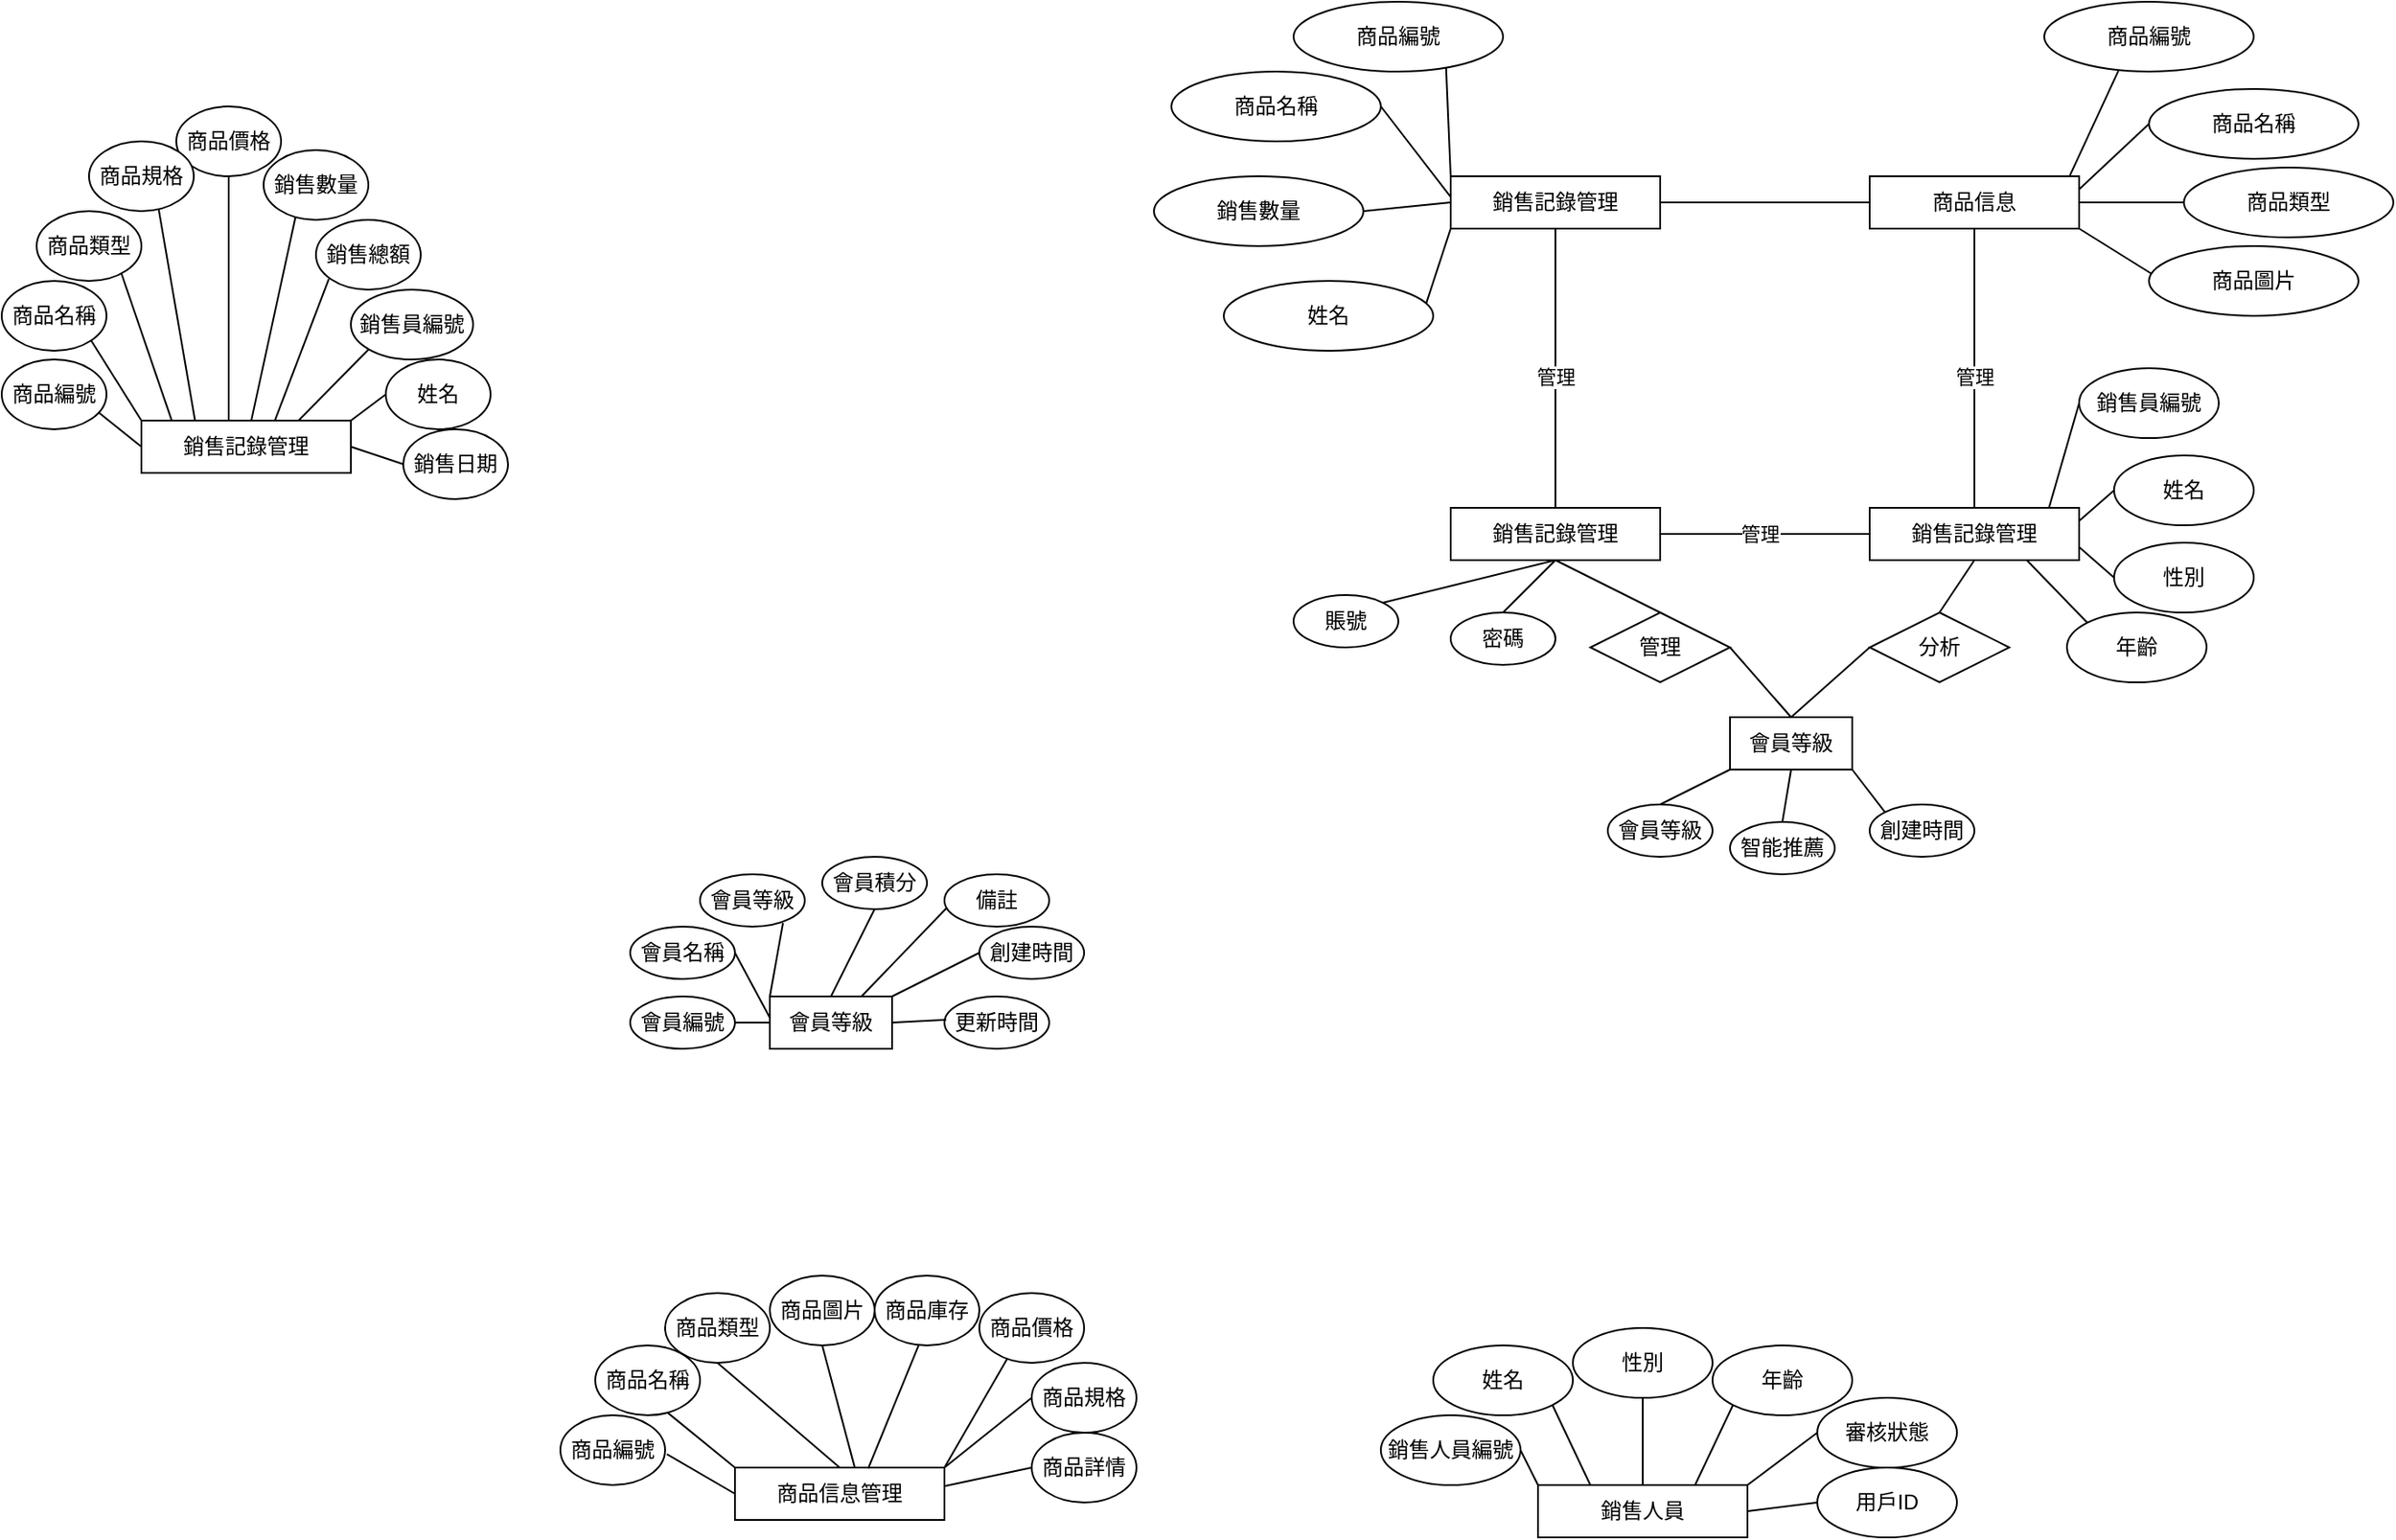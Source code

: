 <mxfile version="22.1.11" type="google">
  <diagram name="第1頁" id="26RgG5cs8kUAEmPFcVmB">
    <mxGraphModel grid="1" page="1" gridSize="10" guides="1" tooltips="1" connect="1" arrows="1" fold="1" pageScale="1" pageWidth="827" pageHeight="1169" math="0" shadow="0">
      <root>
        <mxCell id="0" />
        <mxCell id="1" parent="0" />
        <mxCell id="RxzHx0sFtPPHSch3kArm-1" value="銷售記錄管理" style="rounded=0;whiteSpace=wrap;html=1;" vertex="1" parent="1">
          <mxGeometry x="140" y="170" width="120" height="30" as="geometry" />
        </mxCell>
        <mxCell id="RxzHx0sFtPPHSch3kArm-2" value="" style="endArrow=none;html=1;rounded=0;exitX=0;exitY=0;exitDx=0;exitDy=0;entryX=0.728;entryY=0.944;entryDx=0;entryDy=0;entryPerimeter=0;" edge="1" parent="1" source="RxzHx0sFtPPHSch3kArm-1" target="RxzHx0sFtPPHSch3kArm-6">
          <mxGeometry width="50" height="50" relative="1" as="geometry">
            <mxPoint x="180" y="140" as="sourcePoint" />
            <mxPoint x="230" y="90" as="targetPoint" />
          </mxGeometry>
        </mxCell>
        <mxCell id="RxzHx0sFtPPHSch3kArm-3" value="" style="endArrow=none;html=1;rounded=0;exitX=-0.002;exitY=0.386;exitDx=0;exitDy=0;exitPerimeter=0;entryX=1;entryY=0.5;entryDx=0;entryDy=0;" edge="1" parent="1" source="RxzHx0sFtPPHSch3kArm-1" target="RxzHx0sFtPPHSch3kArm-9">
          <mxGeometry width="50" height="50" relative="1" as="geometry">
            <mxPoint x="-60" y="220" as="sourcePoint" />
            <mxPoint x="-10" y="170" as="targetPoint" />
          </mxGeometry>
        </mxCell>
        <mxCell id="RxzHx0sFtPPHSch3kArm-4" value="" style="endArrow=none;html=1;rounded=0;entryX=0;entryY=1;entryDx=0;entryDy=0;exitX=0.964;exitY=0.346;exitDx=0;exitDy=0;exitPerimeter=0;" edge="1" parent="1" source="RxzHx0sFtPPHSch3kArm-10" target="RxzHx0sFtPPHSch3kArm-1">
          <mxGeometry width="50" height="50" relative="1" as="geometry">
            <mxPoint x="120" y="275" as="sourcePoint" />
            <mxPoint x="170" y="225" as="targetPoint" />
          </mxGeometry>
        </mxCell>
        <mxCell id="RxzHx0sFtPPHSch3kArm-5" value="" style="endArrow=none;html=1;rounded=0;entryX=1;entryY=0.5;entryDx=0;entryDy=0;exitX=0;exitY=0.5;exitDx=0;exitDy=0;" edge="1" parent="1" source="RxzHx0sFtPPHSch3kArm-1" target="RxzHx0sFtPPHSch3kArm-8">
          <mxGeometry width="50" height="50" relative="1" as="geometry">
            <mxPoint x="90" y="360" as="sourcePoint" />
            <mxPoint x="140" y="310" as="targetPoint" />
          </mxGeometry>
        </mxCell>
        <mxCell id="RxzHx0sFtPPHSch3kArm-6" value="商品編號" style="ellipse;whiteSpace=wrap;html=1;" vertex="1" parent="1">
          <mxGeometry x="50" y="70" width="120" height="40" as="geometry" />
        </mxCell>
        <mxCell id="RxzHx0sFtPPHSch3kArm-8" value="銷售數量" style="ellipse;whiteSpace=wrap;html=1;" vertex="1" parent="1">
          <mxGeometry x="-30" y="170" width="120" height="40" as="geometry" />
        </mxCell>
        <mxCell id="RxzHx0sFtPPHSch3kArm-9" value="商品名稱" style="ellipse;whiteSpace=wrap;html=1;" vertex="1" parent="1">
          <mxGeometry x="-20" y="110" width="120" height="40" as="geometry" />
        </mxCell>
        <mxCell id="RxzHx0sFtPPHSch3kArm-10" value="姓名" style="ellipse;whiteSpace=wrap;html=1;" vertex="1" parent="1">
          <mxGeometry x="10" y="230" width="120" height="40" as="geometry" />
        </mxCell>
        <mxCell id="RxzHx0sFtPPHSch3kArm-11" value="" style="endArrow=none;html=1;rounded=0;exitX=1;exitY=0.5;exitDx=0;exitDy=0;entryX=0;entryY=0.5;entryDx=0;entryDy=0;" edge="1" parent="1" source="RxzHx0sFtPPHSch3kArm-1" target="RxzHx0sFtPPHSch3kArm-12">
          <mxGeometry width="50" height="50" relative="1" as="geometry">
            <mxPoint x="270" y="190" as="sourcePoint" />
            <mxPoint x="440" y="185" as="targetPoint" />
          </mxGeometry>
        </mxCell>
        <mxCell id="RxzHx0sFtPPHSch3kArm-12" value="商品信息" style="rounded=0;whiteSpace=wrap;html=1;" vertex="1" parent="1">
          <mxGeometry x="380" y="170" width="120" height="30" as="geometry" />
        </mxCell>
        <mxCell id="RxzHx0sFtPPHSch3kArm-13" value="商品編號" style="ellipse;whiteSpace=wrap;html=1;" vertex="1" parent="1">
          <mxGeometry x="480" y="70" width="120" height="40" as="geometry" />
        </mxCell>
        <mxCell id="RxzHx0sFtPPHSch3kArm-14" value="商品名稱" style="ellipse;whiteSpace=wrap;html=1;" vertex="1" parent="1">
          <mxGeometry x="540" y="120" width="120" height="40" as="geometry" />
        </mxCell>
        <mxCell id="RxzHx0sFtPPHSch3kArm-15" value="" style="endArrow=none;html=1;rounded=0;entryX=0.354;entryY=0.989;entryDx=0;entryDy=0;entryPerimeter=0;exitX=0.956;exitY=-0.015;exitDx=0;exitDy=0;exitPerimeter=0;" edge="1" parent="1" source="RxzHx0sFtPPHSch3kArm-12" target="RxzHx0sFtPPHSch3kArm-13">
          <mxGeometry width="50" height="50" relative="1" as="geometry">
            <mxPoint x="480" y="160" as="sourcePoint" />
            <mxPoint x="530" y="110" as="targetPoint" />
          </mxGeometry>
        </mxCell>
        <mxCell id="RxzHx0sFtPPHSch3kArm-16" value="" style="endArrow=none;html=1;rounded=0;entryX=0;entryY=0.5;entryDx=0;entryDy=0;exitX=1;exitY=0.25;exitDx=0;exitDy=0;" edge="1" parent="1" source="RxzHx0sFtPPHSch3kArm-12" target="RxzHx0sFtPPHSch3kArm-14">
          <mxGeometry width="50" height="50" relative="1" as="geometry">
            <mxPoint x="500" y="230" as="sourcePoint" />
            <mxPoint x="550" y="180" as="targetPoint" />
          </mxGeometry>
        </mxCell>
        <mxCell id="RxzHx0sFtPPHSch3kArm-17" value="商品類型" style="ellipse;whiteSpace=wrap;html=1;" vertex="1" parent="1">
          <mxGeometry x="560" y="165" width="120" height="40" as="geometry" />
        </mxCell>
        <mxCell id="RxzHx0sFtPPHSch3kArm-18" value="" style="endArrow=none;html=1;rounded=0;entryX=0;entryY=0.5;entryDx=0;entryDy=0;exitX=1;exitY=0.5;exitDx=0;exitDy=0;" edge="1" parent="1" source="RxzHx0sFtPPHSch3kArm-12" target="RxzHx0sFtPPHSch3kArm-17">
          <mxGeometry width="50" height="50" relative="1" as="geometry">
            <mxPoint x="480" y="270" as="sourcePoint" />
            <mxPoint x="530" y="220" as="targetPoint" />
          </mxGeometry>
        </mxCell>
        <mxCell id="RxzHx0sFtPPHSch3kArm-19" value="商品圖片" style="ellipse;whiteSpace=wrap;html=1;" vertex="1" parent="1">
          <mxGeometry x="540" y="210" width="120" height="40" as="geometry" />
        </mxCell>
        <mxCell id="RxzHx0sFtPPHSch3kArm-20" value="" style="endArrow=none;html=1;rounded=0;entryX=1;entryY=1;entryDx=0;entryDy=0;exitX=0.014;exitY=0.4;exitDx=0;exitDy=0;exitPerimeter=0;" edge="1" parent="1" source="RxzHx0sFtPPHSch3kArm-19" target="RxzHx0sFtPPHSch3kArm-12">
          <mxGeometry width="50" height="50" relative="1" as="geometry">
            <mxPoint x="450" y="280" as="sourcePoint" />
            <mxPoint x="500" y="230" as="targetPoint" />
          </mxGeometry>
        </mxCell>
        <mxCell id="RxzHx0sFtPPHSch3kArm-21" value="" style="endArrow=none;html=1;rounded=0;entryX=0.5;entryY=1;entryDx=0;entryDy=0;exitX=0.5;exitY=0;exitDx=0;exitDy=0;" edge="1" parent="1" source="RxzHx0sFtPPHSch3kArm-29" target="RxzHx0sFtPPHSch3kArm-1">
          <mxGeometry width="50" height="50" relative="1" as="geometry">
            <mxPoint x="200" y="360" as="sourcePoint" />
            <mxPoint x="230" y="270" as="targetPoint" />
          </mxGeometry>
        </mxCell>
        <mxCell id="RxzHx0sFtPPHSch3kArm-22" value="管理" style="edgeLabel;html=1;align=center;verticalAlign=middle;resizable=0;points=[];" connectable="0" vertex="1" parent="RxzHx0sFtPPHSch3kArm-21">
          <mxGeometry x="-0.054" relative="1" as="geometry">
            <mxPoint as="offset" />
          </mxGeometry>
        </mxCell>
        <mxCell id="RxzHx0sFtPPHSch3kArm-25" value="" style="endArrow=none;html=1;rounded=0;exitX=1;exitY=0.5;exitDx=0;exitDy=0;entryX=0;entryY=0.5;entryDx=0;entryDy=0;" edge="1" parent="1" source="RxzHx0sFtPPHSch3kArm-29" target="RxzHx0sFtPPHSch3kArm-30">
          <mxGeometry width="50" height="50" relative="1" as="geometry">
            <mxPoint x="290" y="390" as="sourcePoint" />
            <mxPoint x="340" y="340" as="targetPoint" />
          </mxGeometry>
        </mxCell>
        <mxCell id="RxzHx0sFtPPHSch3kArm-26" value="管理" style="edgeLabel;html=1;align=center;verticalAlign=middle;resizable=0;points=[];" connectable="0" vertex="1" parent="RxzHx0sFtPPHSch3kArm-25">
          <mxGeometry x="-0.054" relative="1" as="geometry">
            <mxPoint as="offset" />
          </mxGeometry>
        </mxCell>
        <mxCell id="RxzHx0sFtPPHSch3kArm-27" value="" style="endArrow=none;html=1;rounded=0;entryX=0.5;entryY=1;entryDx=0;entryDy=0;exitX=0.5;exitY=0;exitDx=0;exitDy=0;" edge="1" parent="1" source="RxzHx0sFtPPHSch3kArm-30" target="RxzHx0sFtPPHSch3kArm-12">
          <mxGeometry width="50" height="50" relative="1" as="geometry">
            <mxPoint x="440" y="360" as="sourcePoint" />
            <mxPoint x="450" y="225" as="targetPoint" />
          </mxGeometry>
        </mxCell>
        <mxCell id="RxzHx0sFtPPHSch3kArm-28" value="管理" style="edgeLabel;html=1;align=center;verticalAlign=middle;resizable=0;points=[];" connectable="0" vertex="1" parent="RxzHx0sFtPPHSch3kArm-27">
          <mxGeometry x="-0.054" relative="1" as="geometry">
            <mxPoint as="offset" />
          </mxGeometry>
        </mxCell>
        <mxCell id="RxzHx0sFtPPHSch3kArm-29" value="銷售記錄管理" style="rounded=0;whiteSpace=wrap;html=1;" vertex="1" parent="1">
          <mxGeometry x="140" y="360" width="120" height="30" as="geometry" />
        </mxCell>
        <mxCell id="RxzHx0sFtPPHSch3kArm-30" value="銷售記錄管理" style="rounded=0;whiteSpace=wrap;html=1;" vertex="1" parent="1">
          <mxGeometry x="380" y="360" width="120" height="30" as="geometry" />
        </mxCell>
        <mxCell id="RxzHx0sFtPPHSch3kArm-31" value="賬號" style="ellipse;whiteSpace=wrap;html=1;" vertex="1" parent="1">
          <mxGeometry x="50" y="410" width="60" height="30" as="geometry" />
        </mxCell>
        <mxCell id="RxzHx0sFtPPHSch3kArm-32" value="" style="endArrow=none;html=1;rounded=0;entryX=0.5;entryY=1;entryDx=0;entryDy=0;exitX=1;exitY=0;exitDx=0;exitDy=0;" edge="1" parent="1" source="RxzHx0sFtPPHSch3kArm-31" target="RxzHx0sFtPPHSch3kArm-29">
          <mxGeometry width="50" height="50" relative="1" as="geometry">
            <mxPoint x="50" y="430" as="sourcePoint" />
            <mxPoint x="100" y="380" as="targetPoint" />
          </mxGeometry>
        </mxCell>
        <mxCell id="RxzHx0sFtPPHSch3kArm-33" value="密碼" style="ellipse;whiteSpace=wrap;html=1;" vertex="1" parent="1">
          <mxGeometry x="140" y="420" width="60" height="30" as="geometry" />
        </mxCell>
        <mxCell id="RxzHx0sFtPPHSch3kArm-34" value="" style="endArrow=none;html=1;rounded=0;entryX=0.5;entryY=1;entryDx=0;entryDy=0;exitX=0.5;exitY=0;exitDx=0;exitDy=0;" edge="1" parent="1" source="RxzHx0sFtPPHSch3kArm-33" target="RxzHx0sFtPPHSch3kArm-29">
          <mxGeometry width="50" height="50" relative="1" as="geometry">
            <mxPoint x="70" y="510" as="sourcePoint" />
            <mxPoint x="120" y="460" as="targetPoint" />
          </mxGeometry>
        </mxCell>
        <mxCell id="RxzHx0sFtPPHSch3kArm-35" value="管理" style="rhombus;whiteSpace=wrap;html=1;" vertex="1" parent="1">
          <mxGeometry x="220" y="420" width="80" height="40" as="geometry" />
        </mxCell>
        <mxCell id="RxzHx0sFtPPHSch3kArm-36" value="" style="endArrow=none;html=1;rounded=0;entryX=0.5;entryY=1;entryDx=0;entryDy=0;exitX=0.5;exitY=0;exitDx=0;exitDy=0;" edge="1" parent="1" source="RxzHx0sFtPPHSch3kArm-35" target="RxzHx0sFtPPHSch3kArm-29">
          <mxGeometry width="50" height="50" relative="1" as="geometry">
            <mxPoint x="300" y="480" as="sourcePoint" />
            <mxPoint x="350" y="430" as="targetPoint" />
          </mxGeometry>
        </mxCell>
        <mxCell id="RxzHx0sFtPPHSch3kArm-37" value="分析" style="rhombus;whiteSpace=wrap;html=1;" vertex="1" parent="1">
          <mxGeometry x="380" y="420" width="80" height="40" as="geometry" />
        </mxCell>
        <mxCell id="RxzHx0sFtPPHSch3kArm-38" value="銷售員編號" style="ellipse;whiteSpace=wrap;html=1;" vertex="1" parent="1">
          <mxGeometry x="500" y="280" width="80" height="40" as="geometry" />
        </mxCell>
        <mxCell id="RxzHx0sFtPPHSch3kArm-39" value="姓名" style="ellipse;whiteSpace=wrap;html=1;" vertex="1" parent="1">
          <mxGeometry x="520" y="330" width="80" height="40" as="geometry" />
        </mxCell>
        <mxCell id="RxzHx0sFtPPHSch3kArm-40" value="性別" style="ellipse;whiteSpace=wrap;html=1;" vertex="1" parent="1">
          <mxGeometry x="520" y="380" width="80" height="40" as="geometry" />
        </mxCell>
        <mxCell id="RxzHx0sFtPPHSch3kArm-41" value="年齡" style="ellipse;whiteSpace=wrap;html=1;" vertex="1" parent="1">
          <mxGeometry x="493" y="420" width="80" height="40" as="geometry" />
        </mxCell>
        <mxCell id="RxzHx0sFtPPHSch3kArm-42" value="" style="endArrow=none;html=1;rounded=0;entryX=0;entryY=0.5;entryDx=0;entryDy=0;exitX=0.857;exitY=-0.014;exitDx=0;exitDy=0;exitPerimeter=0;" edge="1" parent="1" source="RxzHx0sFtPPHSch3kArm-30" target="RxzHx0sFtPPHSch3kArm-38">
          <mxGeometry width="50" height="50" relative="1" as="geometry">
            <mxPoint x="450" y="380" as="sourcePoint" />
            <mxPoint x="500" y="330" as="targetPoint" />
          </mxGeometry>
        </mxCell>
        <mxCell id="RxzHx0sFtPPHSch3kArm-43" value="" style="endArrow=none;html=1;rounded=0;entryX=0;entryY=0.5;entryDx=0;entryDy=0;exitX=1;exitY=0.25;exitDx=0;exitDy=0;" edge="1" parent="1" source="RxzHx0sFtPPHSch3kArm-30" target="RxzHx0sFtPPHSch3kArm-39">
          <mxGeometry width="50" height="50" relative="1" as="geometry">
            <mxPoint x="440" y="370" as="sourcePoint" />
            <mxPoint x="490" y="320" as="targetPoint" />
          </mxGeometry>
        </mxCell>
        <mxCell id="RxzHx0sFtPPHSch3kArm-44" value="" style="endArrow=none;html=1;rounded=0;entryX=1;entryY=0.75;entryDx=0;entryDy=0;exitX=0;exitY=0.5;exitDx=0;exitDy=0;" edge="1" parent="1" source="RxzHx0sFtPPHSch3kArm-40" target="RxzHx0sFtPPHSch3kArm-30">
          <mxGeometry width="50" height="50" relative="1" as="geometry">
            <mxPoint x="460" y="440" as="sourcePoint" />
            <mxPoint x="510" y="390" as="targetPoint" />
          </mxGeometry>
        </mxCell>
        <mxCell id="RxzHx0sFtPPHSch3kArm-45" value="" style="endArrow=none;html=1;rounded=0;entryX=0.75;entryY=1;entryDx=0;entryDy=0;exitX=0;exitY=0;exitDx=0;exitDy=0;" edge="1" parent="1" source="RxzHx0sFtPPHSch3kArm-41" target="RxzHx0sFtPPHSch3kArm-30">
          <mxGeometry width="50" height="50" relative="1" as="geometry">
            <mxPoint x="420" y="510" as="sourcePoint" />
            <mxPoint x="470" y="460" as="targetPoint" />
          </mxGeometry>
        </mxCell>
        <mxCell id="RxzHx0sFtPPHSch3kArm-46" value="" style="endArrow=none;html=1;rounded=0;entryX=0.5;entryY=1;entryDx=0;entryDy=0;exitX=0.5;exitY=0;exitDx=0;exitDy=0;" edge="1" parent="1" source="RxzHx0sFtPPHSch3kArm-37" target="RxzHx0sFtPPHSch3kArm-30">
          <mxGeometry width="50" height="50" relative="1" as="geometry">
            <mxPoint x="390" y="450" as="sourcePoint" />
            <mxPoint x="440" y="400" as="targetPoint" />
          </mxGeometry>
        </mxCell>
        <mxCell id="RxzHx0sFtPPHSch3kArm-47" value="會員等級" style="rounded=0;whiteSpace=wrap;html=1;" vertex="1" parent="1">
          <mxGeometry x="300" y="480" width="70" height="30" as="geometry" />
        </mxCell>
        <mxCell id="RxzHx0sFtPPHSch3kArm-48" value="" style="endArrow=none;html=1;rounded=0;exitX=0.5;exitY=0;exitDx=0;exitDy=0;" edge="1" parent="1" source="RxzHx0sFtPPHSch3kArm-47">
          <mxGeometry width="50" height="50" relative="1" as="geometry">
            <mxPoint x="330" y="490" as="sourcePoint" />
            <mxPoint x="380" y="440" as="targetPoint" />
          </mxGeometry>
        </mxCell>
        <mxCell id="RxzHx0sFtPPHSch3kArm-49" value="" style="endArrow=none;html=1;rounded=0;entryX=1;entryY=0.5;entryDx=0;entryDy=0;exitX=0.5;exitY=0;exitDx=0;exitDy=0;" edge="1" parent="1" source="RxzHx0sFtPPHSch3kArm-47" target="RxzHx0sFtPPHSch3kArm-35">
          <mxGeometry width="50" height="50" relative="1" as="geometry">
            <mxPoint x="340" y="500" as="sourcePoint" />
            <mxPoint x="390" y="450" as="targetPoint" />
          </mxGeometry>
        </mxCell>
        <mxCell id="RxzHx0sFtPPHSch3kArm-50" value="會員等級" style="ellipse;whiteSpace=wrap;html=1;" vertex="1" parent="1">
          <mxGeometry x="230" y="530" width="60" height="30" as="geometry" />
        </mxCell>
        <mxCell id="RxzHx0sFtPPHSch3kArm-51" value="智能推薦" style="ellipse;whiteSpace=wrap;html=1;" vertex="1" parent="1">
          <mxGeometry x="300" y="540" width="60" height="30" as="geometry" />
        </mxCell>
        <mxCell id="RxzHx0sFtPPHSch3kArm-52" value="創建時間" style="ellipse;whiteSpace=wrap;html=1;" vertex="1" parent="1">
          <mxGeometry x="380" y="530" width="60" height="30" as="geometry" />
        </mxCell>
        <mxCell id="RxzHx0sFtPPHSch3kArm-53" value="" style="endArrow=none;html=1;rounded=0;entryX=0;entryY=1;entryDx=0;entryDy=0;exitX=0.5;exitY=0;exitDx=0;exitDy=0;" edge="1" parent="1" source="RxzHx0sFtPPHSch3kArm-50" target="RxzHx0sFtPPHSch3kArm-47">
          <mxGeometry width="50" height="50" relative="1" as="geometry">
            <mxPoint x="220" y="560" as="sourcePoint" />
            <mxPoint x="270" y="510" as="targetPoint" />
          </mxGeometry>
        </mxCell>
        <mxCell id="RxzHx0sFtPPHSch3kArm-54" value="" style="endArrow=none;html=1;rounded=0;entryX=0.5;entryY=1;entryDx=0;entryDy=0;exitX=0.5;exitY=0;exitDx=0;exitDy=0;" edge="1" parent="1" source="RxzHx0sFtPPHSch3kArm-51" target="RxzHx0sFtPPHSch3kArm-47">
          <mxGeometry width="50" height="50" relative="1" as="geometry">
            <mxPoint x="100" y="590" as="sourcePoint" />
            <mxPoint x="150" y="540" as="targetPoint" />
          </mxGeometry>
        </mxCell>
        <mxCell id="RxzHx0sFtPPHSch3kArm-55" value="" style="endArrow=none;html=1;rounded=0;entryX=1;entryY=1;entryDx=0;entryDy=0;exitX=0;exitY=0;exitDx=0;exitDy=0;" edge="1" parent="1" source="RxzHx0sFtPPHSch3kArm-52" target="RxzHx0sFtPPHSch3kArm-47">
          <mxGeometry width="50" height="50" relative="1" as="geometry">
            <mxPoint x="380" y="620" as="sourcePoint" />
            <mxPoint x="430" y="570" as="targetPoint" />
          </mxGeometry>
        </mxCell>
        <mxCell id="RxzHx0sFtPPHSch3kArm-56" value="銷售人員" style="rounded=0;whiteSpace=wrap;html=1;" vertex="1" parent="1">
          <mxGeometry x="190" y="920" width="120" height="30" as="geometry" />
        </mxCell>
        <mxCell id="RxzHx0sFtPPHSch3kArm-58" value="姓名" style="ellipse;whiteSpace=wrap;html=1;" vertex="1" parent="1">
          <mxGeometry x="130" y="840" width="80" height="40" as="geometry" />
        </mxCell>
        <mxCell id="RxzHx0sFtPPHSch3kArm-59" value="性別" style="ellipse;whiteSpace=wrap;html=1;" vertex="1" parent="1">
          <mxGeometry x="210" y="830" width="80" height="40" as="geometry" />
        </mxCell>
        <mxCell id="RxzHx0sFtPPHSch3kArm-60" value="年齡" style="ellipse;whiteSpace=wrap;html=1;" vertex="1" parent="1">
          <mxGeometry x="290" y="840" width="80" height="40" as="geometry" />
        </mxCell>
        <mxCell id="RxzHx0sFtPPHSch3kArm-61" value="銷售人員編號" style="ellipse;whiteSpace=wrap;html=1;" vertex="1" parent="1">
          <mxGeometry x="100" y="880" width="80" height="40" as="geometry" />
        </mxCell>
        <mxCell id="RxzHx0sFtPPHSch3kArm-62" value="審核狀態" style="ellipse;whiteSpace=wrap;html=1;" vertex="1" parent="1">
          <mxGeometry x="350" y="870" width="80" height="40" as="geometry" />
        </mxCell>
        <mxCell id="RxzHx0sFtPPHSch3kArm-63" value="用戶ID" style="ellipse;whiteSpace=wrap;html=1;" vertex="1" parent="1">
          <mxGeometry x="350" y="910" width="80" height="40" as="geometry" />
        </mxCell>
        <mxCell id="RxzHx0sFtPPHSch3kArm-64" value="" style="endArrow=none;html=1;rounded=0;entryX=1;entryY=0.5;entryDx=0;entryDy=0;exitX=0;exitY=0;exitDx=0;exitDy=0;" edge="1" parent="1" source="RxzHx0sFtPPHSch3kArm-56" target="RxzHx0sFtPPHSch3kArm-61">
          <mxGeometry width="50" height="50" relative="1" as="geometry">
            <mxPoint x="120" y="1020" as="sourcePoint" />
            <mxPoint x="170" y="970" as="targetPoint" />
          </mxGeometry>
        </mxCell>
        <mxCell id="RxzHx0sFtPPHSch3kArm-65" value="" style="endArrow=none;html=1;rounded=0;entryX=1;entryY=1;entryDx=0;entryDy=0;exitX=0.25;exitY=0;exitDx=0;exitDy=0;" edge="1" parent="1" source="RxzHx0sFtPPHSch3kArm-56" target="RxzHx0sFtPPHSch3kArm-58">
          <mxGeometry width="50" height="50" relative="1" as="geometry">
            <mxPoint x="130" y="1010" as="sourcePoint" />
            <mxPoint x="180" y="960" as="targetPoint" />
          </mxGeometry>
        </mxCell>
        <mxCell id="RxzHx0sFtPPHSch3kArm-66" value="" style="endArrow=none;html=1;rounded=0;entryX=0.5;entryY=1;entryDx=0;entryDy=0;exitX=0.5;exitY=0;exitDx=0;exitDy=0;" edge="1" parent="1" source="RxzHx0sFtPPHSch3kArm-56" target="RxzHx0sFtPPHSch3kArm-59">
          <mxGeometry width="50" height="50" relative="1" as="geometry">
            <mxPoint x="120" y="1030" as="sourcePoint" />
            <mxPoint x="170" y="980" as="targetPoint" />
          </mxGeometry>
        </mxCell>
        <mxCell id="RxzHx0sFtPPHSch3kArm-67" value="" style="endArrow=none;html=1;rounded=0;entryX=0;entryY=1;entryDx=0;entryDy=0;exitX=0.75;exitY=0;exitDx=0;exitDy=0;" edge="1" parent="1" source="RxzHx0sFtPPHSch3kArm-56" target="RxzHx0sFtPPHSch3kArm-60">
          <mxGeometry width="50" height="50" relative="1" as="geometry">
            <mxPoint x="170" y="1050" as="sourcePoint" />
            <mxPoint x="220" y="1000" as="targetPoint" />
          </mxGeometry>
        </mxCell>
        <mxCell id="RxzHx0sFtPPHSch3kArm-68" value="" style="endArrow=none;html=1;rounded=0;entryX=0;entryY=0.5;entryDx=0;entryDy=0;entryPerimeter=0;exitX=1;exitY=0;exitDx=0;exitDy=0;" edge="1" parent="1" source="RxzHx0sFtPPHSch3kArm-56" target="RxzHx0sFtPPHSch3kArm-62">
          <mxGeometry width="50" height="50" relative="1" as="geometry">
            <mxPoint x="260" y="1040" as="sourcePoint" />
            <mxPoint x="310" y="990" as="targetPoint" />
          </mxGeometry>
        </mxCell>
        <mxCell id="RxzHx0sFtPPHSch3kArm-69" value="" style="endArrow=none;html=1;rounded=0;entryX=0;entryY=0.5;entryDx=0;entryDy=0;exitX=1;exitY=0.5;exitDx=0;exitDy=0;" edge="1" parent="1" source="RxzHx0sFtPPHSch3kArm-56" target="RxzHx0sFtPPHSch3kArm-63">
          <mxGeometry width="50" height="50" relative="1" as="geometry">
            <mxPoint x="260" y="1040" as="sourcePoint" />
            <mxPoint x="310" y="990" as="targetPoint" />
          </mxGeometry>
        </mxCell>
        <mxCell id="RxzHx0sFtPPHSch3kArm-70" value="商品信息管理" style="rounded=0;whiteSpace=wrap;html=1;" vertex="1" parent="1">
          <mxGeometry x="-270" y="910" width="120" height="30" as="geometry" />
        </mxCell>
        <mxCell id="RxzHx0sFtPPHSch3kArm-77" value="" style="endArrow=none;html=1;rounded=0;entryX=0.686;entryY=0.958;entryDx=0;entryDy=0;exitX=0;exitY=0;exitDx=0;exitDy=0;entryPerimeter=0;" edge="1" parent="1" source="RxzHx0sFtPPHSch3kArm-70" target="RxzHx0sFtPPHSch3kArm-84">
          <mxGeometry width="50" height="50" relative="1" as="geometry">
            <mxPoint x="-340" y="1010" as="sourcePoint" />
            <mxPoint x="-280.0" y="890" as="targetPoint" />
          </mxGeometry>
        </mxCell>
        <mxCell id="RxzHx0sFtPPHSch3kArm-78" value="" style="endArrow=none;html=1;rounded=0;entryX=1.017;entryY=0.558;entryDx=0;entryDy=0;exitX=0;exitY=0.5;exitDx=0;exitDy=0;entryPerimeter=0;" edge="1" parent="1" source="RxzHx0sFtPPHSch3kArm-70" target="RxzHx0sFtPPHSch3kArm-83">
          <mxGeometry width="50" height="50" relative="1" as="geometry">
            <mxPoint x="-330" y="1000" as="sourcePoint" />
            <mxPoint x="-261.716" y="864.142" as="targetPoint" />
          </mxGeometry>
        </mxCell>
        <mxCell id="RxzHx0sFtPPHSch3kArm-79" value="" style="endArrow=none;html=1;rounded=0;entryX=0.5;entryY=1;entryDx=0;entryDy=0;exitX=0.5;exitY=0;exitDx=0;exitDy=0;" edge="1" parent="1" source="RxzHx0sFtPPHSch3kArm-70" target="RxzHx0sFtPPHSch3kArm-85">
          <mxGeometry width="50" height="50" relative="1" as="geometry">
            <mxPoint x="-340" y="1020" as="sourcePoint" />
            <mxPoint x="-210.0" y="860" as="targetPoint" />
          </mxGeometry>
        </mxCell>
        <mxCell id="RxzHx0sFtPPHSch3kArm-80" value="" style="endArrow=none;html=1;rounded=0;entryX=0.5;entryY=1;entryDx=0;entryDy=0;exitX=0.572;exitY=0.002;exitDx=0;exitDy=0;exitPerimeter=0;" edge="1" parent="1" source="RxzHx0sFtPPHSch3kArm-70" target="RxzHx0sFtPPHSch3kArm-86">
          <mxGeometry width="50" height="50" relative="1" as="geometry">
            <mxPoint x="-290" y="1040" as="sourcePoint" />
            <mxPoint x="-158.284" y="864.142" as="targetPoint" />
          </mxGeometry>
        </mxCell>
        <mxCell id="RxzHx0sFtPPHSch3kArm-81" value="" style="endArrow=none;html=1;rounded=0;entryX=0.271;entryY=0.927;entryDx=0;entryDy=0;entryPerimeter=0;exitX=1;exitY=0;exitDx=0;exitDy=0;" edge="1" parent="1" source="RxzHx0sFtPPHSch3kArm-70" target="RxzHx0sFtPPHSch3kArm-88">
          <mxGeometry width="50" height="50" relative="1" as="geometry">
            <mxPoint x="-200" y="1030" as="sourcePoint" />
            <mxPoint x="-110.0" y="880" as="targetPoint" />
          </mxGeometry>
        </mxCell>
        <mxCell id="RxzHx0sFtPPHSch3kArm-82" value="" style="endArrow=none;html=1;rounded=0;entryX=0;entryY=0.5;entryDx=0;entryDy=0;" edge="1" parent="1" target="RxzHx0sFtPPHSch3kArm-92">
          <mxGeometry width="50" height="50" relative="1" as="geometry">
            <mxPoint x="-150" y="910" as="sourcePoint" />
            <mxPoint x="-110.0" y="920" as="targetPoint" />
          </mxGeometry>
        </mxCell>
        <mxCell id="RxzHx0sFtPPHSch3kArm-83" value="商品編號" style="ellipse;whiteSpace=wrap;html=1;" vertex="1" parent="1">
          <mxGeometry x="-370" y="880" width="60" height="40" as="geometry" />
        </mxCell>
        <mxCell id="RxzHx0sFtPPHSch3kArm-84" value="商品名稱" style="ellipse;whiteSpace=wrap;html=1;" vertex="1" parent="1">
          <mxGeometry x="-350" y="840" width="60" height="40" as="geometry" />
        </mxCell>
        <mxCell id="RxzHx0sFtPPHSch3kArm-85" value="商品類型" style="ellipse;whiteSpace=wrap;html=1;" vertex="1" parent="1">
          <mxGeometry x="-310" y="810" width="60" height="40" as="geometry" />
        </mxCell>
        <mxCell id="RxzHx0sFtPPHSch3kArm-86" value="商品圖片" style="ellipse;whiteSpace=wrap;html=1;" vertex="1" parent="1">
          <mxGeometry x="-250" y="800" width="60" height="40" as="geometry" />
        </mxCell>
        <mxCell id="RxzHx0sFtPPHSch3kArm-87" value="商品庫存" style="ellipse;whiteSpace=wrap;html=1;" vertex="1" parent="1">
          <mxGeometry x="-190" y="800" width="60" height="40" as="geometry" />
        </mxCell>
        <mxCell id="RxzHx0sFtPPHSch3kArm-88" value="商品價格" style="ellipse;whiteSpace=wrap;html=1;" vertex="1" parent="1">
          <mxGeometry x="-130" y="810" width="60" height="40" as="geometry" />
        </mxCell>
        <mxCell id="RxzHx0sFtPPHSch3kArm-89" value="商品詳情" style="ellipse;whiteSpace=wrap;html=1;" vertex="1" parent="1">
          <mxGeometry x="-100" y="890" width="60" height="40" as="geometry" />
        </mxCell>
        <mxCell id="RxzHx0sFtPPHSch3kArm-91" value="" style="endArrow=none;html=1;rounded=0;exitX=0.636;exitY=0.019;exitDx=0;exitDy=0;exitPerimeter=0;entryX=0.422;entryY=0.991;entryDx=0;entryDy=0;entryPerimeter=0;" edge="1" parent="1" source="RxzHx0sFtPPHSch3kArm-70" target="RxzHx0sFtPPHSch3kArm-87">
          <mxGeometry width="50" height="50" relative="1" as="geometry">
            <mxPoint x="-180" y="905" as="sourcePoint" />
            <mxPoint x="-160" y="850" as="targetPoint" />
          </mxGeometry>
        </mxCell>
        <mxCell id="RxzHx0sFtPPHSch3kArm-92" value="商品規格" style="ellipse;whiteSpace=wrap;html=1;" vertex="1" parent="1">
          <mxGeometry x="-100" y="850" width="60" height="40" as="geometry" />
        </mxCell>
        <mxCell id="RxzHx0sFtPPHSch3kArm-93" value="" style="endArrow=none;html=1;rounded=0;entryX=0;entryY=0.5;entryDx=0;entryDy=0;exitX=1;exitY=0.353;exitDx=0;exitDy=0;exitPerimeter=0;" edge="1" parent="1" source="RxzHx0sFtPPHSch3kArm-70" target="RxzHx0sFtPPHSch3kArm-89">
          <mxGeometry width="50" height="50" relative="1" as="geometry">
            <mxPoint x="-140" y="920" as="sourcePoint" />
            <mxPoint x="-90" y="880" as="targetPoint" />
          </mxGeometry>
        </mxCell>
        <mxCell id="RxzHx0sFtPPHSch3kArm-94" value="會員等級" style="rounded=0;whiteSpace=wrap;html=1;" vertex="1" parent="1">
          <mxGeometry x="-250" y="640" width="70" height="30" as="geometry" />
        </mxCell>
        <mxCell id="RxzHx0sFtPPHSch3kArm-97" value="會員等級" style="ellipse;whiteSpace=wrap;html=1;" vertex="1" parent="1">
          <mxGeometry x="-290" y="570" width="60" height="30" as="geometry" />
        </mxCell>
        <mxCell id="RxzHx0sFtPPHSch3kArm-99" value="會員名稱" style="ellipse;whiteSpace=wrap;html=1;" vertex="1" parent="1">
          <mxGeometry x="-330" y="600" width="60" height="30" as="geometry" />
        </mxCell>
        <mxCell id="RxzHx0sFtPPHSch3kArm-100" value="會員編號" style="ellipse;whiteSpace=wrap;html=1;" vertex="1" parent="1">
          <mxGeometry x="-330" y="640" width="60" height="30" as="geometry" />
        </mxCell>
        <mxCell id="RxzHx0sFtPPHSch3kArm-102" value="會員積分" style="ellipse;whiteSpace=wrap;html=1;" vertex="1" parent="1">
          <mxGeometry x="-220" y="560" width="60" height="30" as="geometry" />
        </mxCell>
        <mxCell id="RxzHx0sFtPPHSch3kArm-103" value="備註" style="ellipse;whiteSpace=wrap;html=1;" vertex="1" parent="1">
          <mxGeometry x="-150" y="570" width="60" height="30" as="geometry" />
        </mxCell>
        <mxCell id="RxzHx0sFtPPHSch3kArm-105" value="創建時間" style="ellipse;whiteSpace=wrap;html=1;" vertex="1" parent="1">
          <mxGeometry x="-130" y="600" width="60" height="30" as="geometry" />
        </mxCell>
        <mxCell id="RxzHx0sFtPPHSch3kArm-106" value="更新時間" style="ellipse;whiteSpace=wrap;html=1;" vertex="1" parent="1">
          <mxGeometry x="-150" y="640" width="60" height="30" as="geometry" />
        </mxCell>
        <mxCell id="RxzHx0sFtPPHSch3kArm-107" value="" style="endArrow=none;html=1;rounded=0;exitX=0.003;exitY=0.421;exitDx=0;exitDy=0;exitPerimeter=0;entryX=1;entryY=0.5;entryDx=0;entryDy=0;" edge="1" parent="1" source="RxzHx0sFtPPHSch3kArm-94" target="RxzHx0sFtPPHSch3kArm-99">
          <mxGeometry width="50" height="50" relative="1" as="geometry">
            <mxPoint x="-150" y="620" as="sourcePoint" />
            <mxPoint x="-100" y="570" as="targetPoint" />
          </mxGeometry>
        </mxCell>
        <mxCell id="RxzHx0sFtPPHSch3kArm-108" value="" style="endArrow=none;html=1;rounded=0;entryX=0;entryY=0.5;entryDx=0;entryDy=0;exitX=1;exitY=0.5;exitDx=0;exitDy=0;" edge="1" parent="1" source="RxzHx0sFtPPHSch3kArm-100" target="RxzHx0sFtPPHSch3kArm-94">
          <mxGeometry width="50" height="50" relative="1" as="geometry">
            <mxPoint x="-420" y="710" as="sourcePoint" />
            <mxPoint x="-370" y="660" as="targetPoint" />
          </mxGeometry>
        </mxCell>
        <mxCell id="RxzHx0sFtPPHSch3kArm-109" value="" style="endArrow=none;html=1;rounded=0;entryX=0.792;entryY=0.931;entryDx=0;entryDy=0;entryPerimeter=0;exitX=0;exitY=0;exitDx=0;exitDy=0;" edge="1" parent="1" source="RxzHx0sFtPPHSch3kArm-94" target="RxzHx0sFtPPHSch3kArm-97">
          <mxGeometry width="50" height="50" relative="1" as="geometry">
            <mxPoint x="-300" y="730" as="sourcePoint" />
            <mxPoint x="-250" y="680" as="targetPoint" />
          </mxGeometry>
        </mxCell>
        <mxCell id="RxzHx0sFtPPHSch3kArm-110" value="" style="endArrow=none;html=1;rounded=0;entryX=0.5;entryY=1;entryDx=0;entryDy=0;exitX=0.5;exitY=0;exitDx=0;exitDy=0;" edge="1" parent="1" source="RxzHx0sFtPPHSch3kArm-94" target="RxzHx0sFtPPHSch3kArm-102">
          <mxGeometry width="50" height="50" relative="1" as="geometry">
            <mxPoint x="-230" y="650" as="sourcePoint" />
            <mxPoint x="-180" y="600" as="targetPoint" />
          </mxGeometry>
        </mxCell>
        <mxCell id="RxzHx0sFtPPHSch3kArm-111" value="" style="endArrow=none;html=1;rounded=0;entryX=0.024;entryY=0.637;entryDx=0;entryDy=0;entryPerimeter=0;exitX=0.75;exitY=0;exitDx=0;exitDy=0;" edge="1" parent="1" source="RxzHx0sFtPPHSch3kArm-94" target="RxzHx0sFtPPHSch3kArm-103">
          <mxGeometry width="50" height="50" relative="1" as="geometry">
            <mxPoint x="-200" y="650" as="sourcePoint" />
            <mxPoint x="-150" y="600" as="targetPoint" />
          </mxGeometry>
        </mxCell>
        <mxCell id="RxzHx0sFtPPHSch3kArm-112" value="" style="endArrow=none;html=1;rounded=0;entryX=0.017;entryY=0.447;entryDx=0;entryDy=0;entryPerimeter=0;exitX=1;exitY=0.5;exitDx=0;exitDy=0;" edge="1" parent="1" source="RxzHx0sFtPPHSch3kArm-94" target="RxzHx0sFtPPHSch3kArm-106">
          <mxGeometry width="50" height="50" relative="1" as="geometry">
            <mxPoint x="-200" y="710" as="sourcePoint" />
            <mxPoint x="-150" y="660" as="targetPoint" />
          </mxGeometry>
        </mxCell>
        <mxCell id="RxzHx0sFtPPHSch3kArm-113" value="" style="endArrow=none;html=1;rounded=0;entryX=0;entryY=0.5;entryDx=0;entryDy=0;exitX=1;exitY=0;exitDx=0;exitDy=0;" edge="1" parent="1" source="RxzHx0sFtPPHSch3kArm-94" target="RxzHx0sFtPPHSch3kArm-105">
          <mxGeometry width="50" height="50" relative="1" as="geometry">
            <mxPoint x="-200" y="720" as="sourcePoint" />
            <mxPoint x="-150" y="670" as="targetPoint" />
          </mxGeometry>
        </mxCell>
        <mxCell id="RxzHx0sFtPPHSch3kArm-114" value="銷售記錄管理" style="rounded=0;whiteSpace=wrap;html=1;" vertex="1" parent="1">
          <mxGeometry x="-610" y="310" width="120" height="30" as="geometry" />
        </mxCell>
        <mxCell id="RxzHx0sFtPPHSch3kArm-121" value="姓名" style="ellipse;whiteSpace=wrap;html=1;" vertex="1" parent="1">
          <mxGeometry x="-470" y="275" width="60" height="40" as="geometry" />
        </mxCell>
        <mxCell id="RxzHx0sFtPPHSch3kArm-122" value="銷售員編號" style="ellipse;whiteSpace=wrap;html=1;" vertex="1" parent="1">
          <mxGeometry x="-490" y="235" width="70" height="40" as="geometry" />
        </mxCell>
        <mxCell id="RxzHx0sFtPPHSch3kArm-123" value="商品編號" style="ellipse;whiteSpace=wrap;html=1;" vertex="1" parent="1">
          <mxGeometry x="-690" y="275" width="60" height="40" as="geometry" />
        </mxCell>
        <mxCell id="RxzHx0sFtPPHSch3kArm-124" value="商品名稱" style="ellipse;whiteSpace=wrap;html=1;" vertex="1" parent="1">
          <mxGeometry x="-690" y="230" width="60" height="40" as="geometry" />
        </mxCell>
        <mxCell id="RxzHx0sFtPPHSch3kArm-125" value="商品類型" style="ellipse;whiteSpace=wrap;html=1;" vertex="1" parent="1">
          <mxGeometry x="-670" y="190" width="60" height="40" as="geometry" />
        </mxCell>
        <mxCell id="RxzHx0sFtPPHSch3kArm-126" value="商品價格" style="ellipse;whiteSpace=wrap;html=1;" vertex="1" parent="1">
          <mxGeometry x="-590" y="130" width="60" height="40" as="geometry" />
        </mxCell>
        <mxCell id="RxzHx0sFtPPHSch3kArm-127" value="商品規格" style="ellipse;whiteSpace=wrap;html=1;" vertex="1" parent="1">
          <mxGeometry x="-640" y="150" width="60" height="40" as="geometry" />
        </mxCell>
        <mxCell id="RxzHx0sFtPPHSch3kArm-128" value="銷售日期" style="ellipse;whiteSpace=wrap;html=1;" vertex="1" parent="1">
          <mxGeometry x="-460" y="315" width="60" height="40" as="geometry" />
        </mxCell>
        <mxCell id="RxzHx0sFtPPHSch3kArm-129" value="銷售總額" style="ellipse;whiteSpace=wrap;html=1;" vertex="1" parent="1">
          <mxGeometry x="-510" y="195" width="60" height="40" as="geometry" />
        </mxCell>
        <mxCell id="RxzHx0sFtPPHSch3kArm-130" value="銷售數量" style="ellipse;whiteSpace=wrap;html=1;" vertex="1" parent="1">
          <mxGeometry x="-540" y="155" width="60" height="40" as="geometry" />
        </mxCell>
        <mxCell id="RxzHx0sFtPPHSch3kArm-131" value="" style="endArrow=none;html=1;rounded=0;exitX=0;exitY=0.5;exitDx=0;exitDy=0;entryX=0.928;entryY=0.763;entryDx=0;entryDy=0;entryPerimeter=0;" edge="1" parent="1" source="RxzHx0sFtPPHSch3kArm-114" target="RxzHx0sFtPPHSch3kArm-123">
          <mxGeometry width="50" height="50" relative="1" as="geometry">
            <mxPoint x="-690" y="400" as="sourcePoint" />
            <mxPoint x="-630" y="310" as="targetPoint" />
          </mxGeometry>
        </mxCell>
        <mxCell id="RxzHx0sFtPPHSch3kArm-133" value="" style="endArrow=none;html=1;rounded=0;entryX=1;entryY=1;entryDx=0;entryDy=0;exitX=0;exitY=0;exitDx=0;exitDy=0;" edge="1" parent="1" source="RxzHx0sFtPPHSch3kArm-114" target="RxzHx0sFtPPHSch3kArm-124">
          <mxGeometry width="50" height="50" relative="1" as="geometry">
            <mxPoint x="-630" y="320" as="sourcePoint" />
            <mxPoint x="-580" y="270" as="targetPoint" />
          </mxGeometry>
        </mxCell>
        <mxCell id="RxzHx0sFtPPHSch3kArm-134" value="" style="endArrow=none;html=1;rounded=0;entryX=0.808;entryY=0.888;entryDx=0;entryDy=0;entryPerimeter=0;exitX=0.145;exitY=0.003;exitDx=0;exitDy=0;exitPerimeter=0;" edge="1" parent="1" source="RxzHx0sFtPPHSch3kArm-114" target="RxzHx0sFtPPHSch3kArm-125">
          <mxGeometry width="50" height="50" relative="1" as="geometry">
            <mxPoint x="-600" y="320" as="sourcePoint" />
            <mxPoint x="-550" y="270" as="targetPoint" />
          </mxGeometry>
        </mxCell>
        <mxCell id="RxzHx0sFtPPHSch3kArm-135" value="" style="endArrow=none;html=1;rounded=0;entryX=0.665;entryY=0.972;entryDx=0;entryDy=0;entryPerimeter=0;exitX=0.256;exitY=0;exitDx=0;exitDy=0;exitPerimeter=0;" edge="1" parent="1" source="RxzHx0sFtPPHSch3kArm-114" target="RxzHx0sFtPPHSch3kArm-127">
          <mxGeometry width="50" height="50" relative="1" as="geometry">
            <mxPoint x="-600" y="290" as="sourcePoint" />
            <mxPoint x="-550" y="240" as="targetPoint" />
          </mxGeometry>
        </mxCell>
        <mxCell id="RxzHx0sFtPPHSch3kArm-136" value="" style="endArrow=none;html=1;rounded=0;entryX=0.5;entryY=1;entryDx=0;entryDy=0;" edge="1" parent="1" target="RxzHx0sFtPPHSch3kArm-126">
          <mxGeometry width="50" height="50" relative="1" as="geometry">
            <mxPoint x="-560" y="310" as="sourcePoint" />
            <mxPoint x="-550" y="230" as="targetPoint" />
          </mxGeometry>
        </mxCell>
        <mxCell id="RxzHx0sFtPPHSch3kArm-137" value="" style="endArrow=none;html=1;rounded=0;entryX=0.304;entryY=0.963;entryDx=0;entryDy=0;entryPerimeter=0;exitX=0.525;exitY=-0.006;exitDx=0;exitDy=0;exitPerimeter=0;" edge="1" parent="1" source="RxzHx0sFtPPHSch3kArm-114" target="RxzHx0sFtPPHSch3kArm-130">
          <mxGeometry width="50" height="50" relative="1" as="geometry">
            <mxPoint x="-580" y="280" as="sourcePoint" />
            <mxPoint x="-530" y="230" as="targetPoint" />
          </mxGeometry>
        </mxCell>
        <mxCell id="RxzHx0sFtPPHSch3kArm-138" value="" style="endArrow=none;html=1;rounded=0;entryX=0.123;entryY=0.845;entryDx=0;entryDy=0;entryPerimeter=0;exitX=0.637;exitY=0.001;exitDx=0;exitDy=0;exitPerimeter=0;" edge="1" parent="1" source="RxzHx0sFtPPHSch3kArm-114" target="RxzHx0sFtPPHSch3kArm-129">
          <mxGeometry width="50" height="50" relative="1" as="geometry">
            <mxPoint x="-570" y="310" as="sourcePoint" />
            <mxPoint x="-520" y="260" as="targetPoint" />
          </mxGeometry>
        </mxCell>
        <mxCell id="RxzHx0sFtPPHSch3kArm-139" value="" style="endArrow=none;html=1;rounded=0;entryX=0;entryY=1;entryDx=0;entryDy=0;exitX=0.75;exitY=0;exitDx=0;exitDy=0;" edge="1" parent="1" source="RxzHx0sFtPPHSch3kArm-114" target="RxzHx0sFtPPHSch3kArm-122">
          <mxGeometry width="50" height="50" relative="1" as="geometry">
            <mxPoint x="-550" y="310" as="sourcePoint" />
            <mxPoint x="-500" y="260" as="targetPoint" />
          </mxGeometry>
        </mxCell>
        <mxCell id="RxzHx0sFtPPHSch3kArm-140" value="" style="endArrow=none;html=1;rounded=0;entryX=0;entryY=0.5;entryDx=0;entryDy=0;exitX=1;exitY=0;exitDx=0;exitDy=0;" edge="1" parent="1" source="RxzHx0sFtPPHSch3kArm-114" target="RxzHx0sFtPPHSch3kArm-121">
          <mxGeometry width="50" height="50" relative="1" as="geometry">
            <mxPoint x="-530" y="360" as="sourcePoint" />
            <mxPoint x="-480" y="310" as="targetPoint" />
          </mxGeometry>
        </mxCell>
        <mxCell id="RxzHx0sFtPPHSch3kArm-141" value="" style="endArrow=none;html=1;rounded=0;entryX=0;entryY=0.5;entryDx=0;entryDy=0;exitX=1;exitY=0.5;exitDx=0;exitDy=0;" edge="1" parent="1" source="RxzHx0sFtPPHSch3kArm-114" target="RxzHx0sFtPPHSch3kArm-128">
          <mxGeometry width="50" height="50" relative="1" as="geometry">
            <mxPoint x="-530" y="380" as="sourcePoint" />
            <mxPoint x="-480" y="330" as="targetPoint" />
          </mxGeometry>
        </mxCell>
      </root>
    </mxGraphModel>
  </diagram>
</mxfile>
